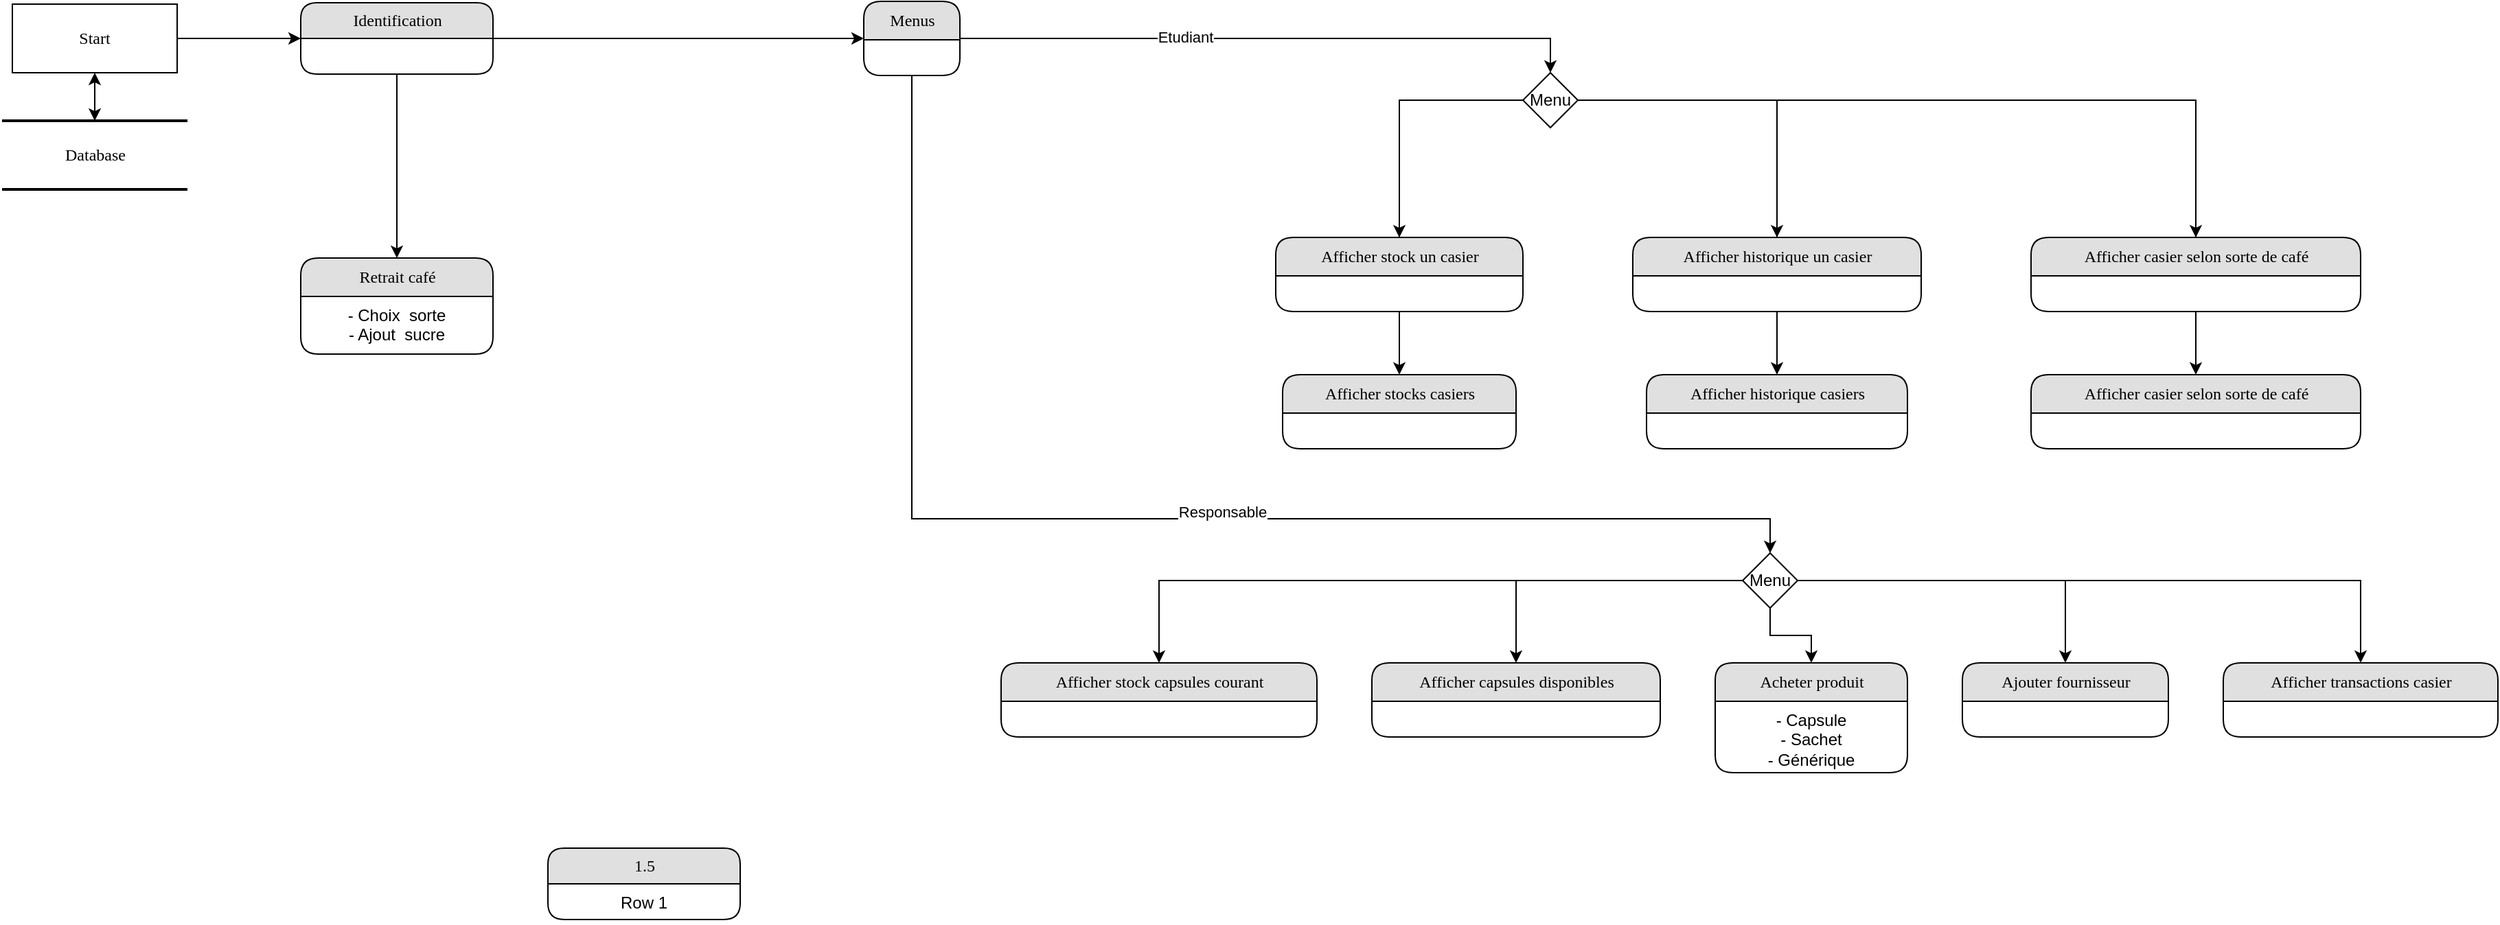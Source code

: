 <mxfile version="16.2.7" type="github"><diagram name="Page-1" id="52a04d89-c75d-2922-d76d-85b35f80e030"><mxGraphModel dx="1354" dy="702" grid="1" gridSize="10" guides="1" tooltips="1" connect="1" arrows="1" fold="1" page="1" pageScale="1" pageWidth="1100" pageHeight="850" background="none" math="0" shadow="0"><root><mxCell id="0"/><mxCell id="1" parent="0"/><mxCell id="21ea969265ad0168-30" value="Database" style="html=1;rounded=0;shadow=0;comic=0;labelBackgroundColor=none;strokeWidth=2;fontFamily=Verdana;fontSize=12;align=center;shape=mxgraph.ios7ui.horLines;" parent="1" vertex="1"><mxGeometry x="52.5" y="140" width="135" height="50" as="geometry"/></mxCell><mxCell id="ghssf0lfdrO3VwwcNNX7-7" style="edgeStyle=orthogonalEdgeStyle;rounded=0;orthogonalLoop=1;jettySize=auto;html=1;exitX=1;exitY=0.5;exitDx=0;exitDy=0;entryX=0;entryY=0.5;entryDx=0;entryDy=0;" edge="1" parent="1" source="17472293e6e8944d-30" target="ghssf0lfdrO3VwwcNNX7-4"><mxGeometry relative="1" as="geometry"/></mxCell><mxCell id="ghssf0lfdrO3VwwcNNX7-58" value="" style="edgeStyle=orthogonalEdgeStyle;rounded=0;orthogonalLoop=1;jettySize=auto;html=1;startArrow=classic;startFill=1;" edge="1" parent="1" source="17472293e6e8944d-30" target="21ea969265ad0168-30"><mxGeometry relative="1" as="geometry"/></mxCell><mxCell id="17472293e6e8944d-30" value="Start" style="whiteSpace=wrap;html=1;rounded=0;shadow=0;comic=0;labelBackgroundColor=none;strokeWidth=1;fontFamily=Verdana;fontSize=12;align=center;" parent="1" vertex="1"><mxGeometry x="60" y="55" width="120" height="50" as="geometry"/></mxCell><mxCell id="ghssf0lfdrO3VwwcNNX7-2" value="1.5" style="swimlane;html=1;fontStyle=0;childLayout=stackLayout;horizontal=1;startSize=26;fillColor=#e0e0e0;horizontalStack=0;resizeParent=1;resizeLast=0;collapsible=1;marginBottom=0;swimlaneFillColor=#ffffff;align=center;rounded=1;shadow=0;comic=0;labelBackgroundColor=none;strokeWidth=1;fontFamily=Verdana;fontSize=12;autosize=1;resizeHeight=1;" vertex="1" parent="1"><mxGeometry x="450" y="670" width="140" height="52" as="geometry"><mxRectangle x="430" y="54" width="50" height="26" as="alternateBounds"/></mxGeometry></mxCell><mxCell id="ghssf0lfdrO3VwwcNNX7-3" value="Row 1" style="text;html=1;strokeColor=none;fillColor=none;spacingLeft=4;spacingRight=4;whiteSpace=wrap;overflow=hidden;rotatable=0;points=[[0,0.5],[1,0.5]];portConstraint=eastwest;align=center;autosize=1;" vertex="1" parent="ghssf0lfdrO3VwwcNNX7-2"><mxGeometry y="26" width="140" height="26" as="geometry"/></mxCell><mxCell id="ghssf0lfdrO3VwwcNNX7-8" style="edgeStyle=orthogonalEdgeStyle;rounded=0;orthogonalLoop=1;jettySize=auto;html=1;exitX=1;exitY=0.5;exitDx=0;exitDy=0;entryX=0;entryY=0.5;entryDx=0;entryDy=0;" edge="1" parent="1" source="ghssf0lfdrO3VwwcNNX7-4" target="ghssf0lfdrO3VwwcNNX7-27"><mxGeometry relative="1" as="geometry"><mxPoint x="520" y="80" as="targetPoint"/></mxGeometry></mxCell><mxCell id="ghssf0lfdrO3VwwcNNX7-63" style="edgeStyle=orthogonalEdgeStyle;rounded=0;orthogonalLoop=1;jettySize=auto;html=1;exitX=0.5;exitY=1;exitDx=0;exitDy=0;startArrow=none;startFill=0;" edge="1" parent="1" source="ghssf0lfdrO3VwwcNNX7-4" target="ghssf0lfdrO3VwwcNNX7-61"><mxGeometry relative="1" as="geometry"/></mxCell><mxCell id="ghssf0lfdrO3VwwcNNX7-4" value="Identification" style="swimlane;html=1;fontStyle=0;childLayout=stackLayout;horizontal=1;startSize=26;fillColor=#e0e0e0;horizontalStack=0;resizeParent=1;resizeLast=0;collapsible=1;marginBottom=0;swimlaneFillColor=#ffffff;align=center;rounded=1;shadow=0;comic=0;labelBackgroundColor=none;strokeWidth=1;fontFamily=Verdana;fontSize=12" vertex="1" parent="1"><mxGeometry x="270" y="54" width="140" height="52" as="geometry"><mxRectangle x="430" y="54" width="50" height="26" as="alternateBounds"/></mxGeometry></mxCell><mxCell id="ghssf0lfdrO3VwwcNNX7-16" value="&lt;div&gt;Afficher stock capsules courant&lt;/div&gt;" style="swimlane;html=1;fontStyle=0;childLayout=stackLayout;horizontal=1;startSize=28;fillColor=#e0e0e0;horizontalStack=0;resizeParent=1;resizeLast=0;collapsible=1;marginBottom=0;swimlaneFillColor=#ffffff;align=center;rounded=1;shadow=0;comic=0;labelBackgroundColor=none;strokeWidth=1;fontFamily=Verdana;fontSize=12;autosize=1;resizeHeight=1;" vertex="1" parent="1"><mxGeometry x="780" y="535" width="230" height="54" as="geometry"><mxRectangle x="430" y="54" width="50" height="26" as="alternateBounds"/></mxGeometry></mxCell><mxCell id="ghssf0lfdrO3VwwcNNX7-18" value="Afficher capsules disponibles" style="swimlane;html=1;fontStyle=0;childLayout=stackLayout;horizontal=1;startSize=28;fillColor=#e0e0e0;horizontalStack=0;resizeParent=1;resizeLast=0;collapsible=1;marginBottom=0;swimlaneFillColor=#ffffff;align=center;rounded=1;shadow=0;comic=0;labelBackgroundColor=none;strokeWidth=1;fontFamily=Verdana;fontSize=12;autosize=1;resizeHeight=1;" vertex="1" parent="1"><mxGeometry x="1050" y="535" width="210" height="54" as="geometry"><mxRectangle x="430" y="54" width="50" height="26" as="alternateBounds"/></mxGeometry></mxCell><mxCell id="ghssf0lfdrO3VwwcNNX7-20" value="Acheter produit" style="swimlane;html=1;fontStyle=0;childLayout=stackLayout;horizontal=1;startSize=28;fillColor=#e0e0e0;horizontalStack=0;resizeParent=1;resizeLast=0;collapsible=1;marginBottom=0;swimlaneFillColor=#ffffff;align=center;rounded=1;shadow=0;comic=0;labelBackgroundColor=none;strokeWidth=1;fontFamily=Verdana;fontSize=12;autosize=1;resizeHeight=1;" vertex="1" parent="1"><mxGeometry x="1300" y="535" width="140" height="80" as="geometry"><mxRectangle x="430" y="54" width="50" height="26" as="alternateBounds"/></mxGeometry></mxCell><mxCell id="ghssf0lfdrO3VwwcNNX7-50" value="&lt;div&gt;- Capsule&lt;/div&gt;&lt;div&gt;- Sachet&lt;/div&gt;&lt;div&gt;- Générique&lt;br&gt;&lt;/div&gt;" style="text;html=1;strokeColor=none;fillColor=none;spacingLeft=4;spacingRight=4;whiteSpace=wrap;overflow=hidden;rotatable=0;points=[[0,0.5],[1,0.5]];portConstraint=eastwest;align=center;autosize=1;resizeHeight=1;resizeWidth=1;" vertex="1" parent="ghssf0lfdrO3VwwcNNX7-20"><mxGeometry y="28" width="140" height="52" as="geometry"/></mxCell><mxCell id="ghssf0lfdrO3VwwcNNX7-23" value="Ajouter fournisseur" style="swimlane;html=1;fontStyle=0;childLayout=stackLayout;horizontal=1;startSize=28;fillColor=#e0e0e0;horizontalStack=0;resizeParent=1;resizeLast=0;collapsible=1;marginBottom=0;swimlaneFillColor=#ffffff;align=center;rounded=1;shadow=0;comic=0;labelBackgroundColor=none;strokeWidth=1;fontFamily=Verdana;fontSize=12;autosize=1;resizeHeight=1;" vertex="1" parent="1"><mxGeometry x="1480" y="535" width="150" height="54" as="geometry"><mxRectangle x="430" y="54" width="50" height="26" as="alternateBounds"/></mxGeometry></mxCell><mxCell id="ghssf0lfdrO3VwwcNNX7-25" value="Afficher transactions casier" style="swimlane;html=1;fontStyle=0;childLayout=stackLayout;horizontal=1;startSize=28;fillColor=#e0e0e0;horizontalStack=0;resizeParent=1;resizeLast=0;collapsible=1;marginBottom=0;swimlaneFillColor=#ffffff;align=center;rounded=1;shadow=0;comic=0;labelBackgroundColor=none;strokeWidth=1;fontFamily=Verdana;fontSize=12;autosize=1;resizeHeight=1;" vertex="1" parent="1"><mxGeometry x="1670" y="535" width="200" height="54" as="geometry"><mxRectangle x="430" y="54" width="50" height="26" as="alternateBounds"/></mxGeometry></mxCell><mxCell id="ghssf0lfdrO3VwwcNNX7-29" style="edgeStyle=orthogonalEdgeStyle;rounded=0;orthogonalLoop=1;jettySize=auto;html=1;exitX=0.5;exitY=1;exitDx=0;exitDy=0;entryX=0.5;entryY=0;entryDx=0;entryDy=0;" edge="1" parent="1" source="ghssf0lfdrO3VwwcNNX7-27" target="ghssf0lfdrO3VwwcNNX7-33"><mxGeometry relative="1" as="geometry"><mxPoint x="590" y="200" as="targetPoint"/><Array as="points"><mxPoint x="715" y="430"/><mxPoint x="1340" y="430"/></Array></mxGeometry></mxCell><mxCell id="ghssf0lfdrO3VwwcNNX7-30" value="Responsable" style="edgeLabel;html=1;align=center;verticalAlign=middle;resizable=0;points=[];" vertex="1" connectable="0" parent="ghssf0lfdrO3VwwcNNX7-29"><mxGeometry x="-0.226" y="1" relative="1" as="geometry"><mxPoint x="172" y="-4" as="offset"/></mxGeometry></mxCell><mxCell id="ghssf0lfdrO3VwwcNNX7-31" style="edgeStyle=orthogonalEdgeStyle;rounded=0;orthogonalLoop=1;jettySize=auto;html=1;exitX=1;exitY=0.5;exitDx=0;exitDy=0;entryX=0.5;entryY=0;entryDx=0;entryDy=0;" edge="1" parent="1" source="ghssf0lfdrO3VwwcNNX7-27" target="ghssf0lfdrO3VwwcNNX7-39"><mxGeometry relative="1" as="geometry"><mxPoint x="1200" y="80" as="targetPoint"/></mxGeometry></mxCell><mxCell id="ghssf0lfdrO3VwwcNNX7-32" value="&lt;div&gt;Etudiant&lt;/div&gt;" style="edgeLabel;html=1;align=center;verticalAlign=middle;resizable=0;points=[];" vertex="1" connectable="0" parent="ghssf0lfdrO3VwwcNNX7-31"><mxGeometry x="-0.28" y="1" relative="1" as="geometry"><mxPoint as="offset"/></mxGeometry></mxCell><mxCell id="ghssf0lfdrO3VwwcNNX7-27" value="Menus" style="swimlane;html=1;fontStyle=0;childLayout=stackLayout;horizontal=1;startSize=28;fillColor=#e0e0e0;horizontalStack=0;resizeParent=1;resizeLast=0;collapsible=1;marginBottom=0;swimlaneFillColor=#ffffff;align=center;rounded=1;shadow=0;comic=0;labelBackgroundColor=none;strokeWidth=1;fontFamily=Verdana;fontSize=12;autosize=1;resizeHeight=1;" vertex="1" parent="1"><mxGeometry x="680" y="53" width="70" height="54" as="geometry"><mxRectangle x="430" y="54" width="50" height="26" as="alternateBounds"/></mxGeometry></mxCell><mxCell id="ghssf0lfdrO3VwwcNNX7-34" style="edgeStyle=orthogonalEdgeStyle;rounded=0;orthogonalLoop=1;jettySize=auto;html=1;exitX=0;exitY=0.5;exitDx=0;exitDy=0;" edge="1" parent="1" source="ghssf0lfdrO3VwwcNNX7-33" target="ghssf0lfdrO3VwwcNNX7-16"><mxGeometry relative="1" as="geometry"/></mxCell><mxCell id="ghssf0lfdrO3VwwcNNX7-35" style="edgeStyle=orthogonalEdgeStyle;rounded=0;orthogonalLoop=1;jettySize=auto;html=1;exitX=0;exitY=0.5;exitDx=0;exitDy=0;entryX=0.5;entryY=0;entryDx=0;entryDy=0;" edge="1" parent="1" source="ghssf0lfdrO3VwwcNNX7-33" target="ghssf0lfdrO3VwwcNNX7-18"><mxGeometry relative="1" as="geometry"/></mxCell><mxCell id="ghssf0lfdrO3VwwcNNX7-36" style="edgeStyle=orthogonalEdgeStyle;rounded=0;orthogonalLoop=1;jettySize=auto;html=1;exitX=0.5;exitY=1;exitDx=0;exitDy=0;" edge="1" parent="1" source="ghssf0lfdrO3VwwcNNX7-33" target="ghssf0lfdrO3VwwcNNX7-20"><mxGeometry relative="1" as="geometry"/></mxCell><mxCell id="ghssf0lfdrO3VwwcNNX7-37" style="edgeStyle=orthogonalEdgeStyle;rounded=0;orthogonalLoop=1;jettySize=auto;html=1;exitX=1;exitY=0.5;exitDx=0;exitDy=0;entryX=0.5;entryY=0;entryDx=0;entryDy=0;" edge="1" parent="1" source="ghssf0lfdrO3VwwcNNX7-33" target="ghssf0lfdrO3VwwcNNX7-23"><mxGeometry relative="1" as="geometry"/></mxCell><mxCell id="ghssf0lfdrO3VwwcNNX7-38" style="edgeStyle=orthogonalEdgeStyle;rounded=0;orthogonalLoop=1;jettySize=auto;html=1;exitX=1;exitY=0.5;exitDx=0;exitDy=0;entryX=0.5;entryY=0;entryDx=0;entryDy=0;" edge="1" parent="1" source="ghssf0lfdrO3VwwcNNX7-33" target="ghssf0lfdrO3VwwcNNX7-25"><mxGeometry relative="1" as="geometry"/></mxCell><mxCell id="ghssf0lfdrO3VwwcNNX7-33" value="Menu" style="rhombus;whiteSpace=wrap;html=1;" vertex="1" parent="1"><mxGeometry x="1320" y="455" width="40" height="40" as="geometry"/></mxCell><mxCell id="ghssf0lfdrO3VwwcNNX7-51" style="edgeStyle=orthogonalEdgeStyle;rounded=0;orthogonalLoop=1;jettySize=auto;html=1;exitX=0;exitY=0.5;exitDx=0;exitDy=0;entryX=0.5;entryY=0;entryDx=0;entryDy=0;" edge="1" parent="1" source="ghssf0lfdrO3VwwcNNX7-39" target="ghssf0lfdrO3VwwcNNX7-41"><mxGeometry relative="1" as="geometry"/></mxCell><mxCell id="ghssf0lfdrO3VwwcNNX7-52" style="edgeStyle=orthogonalEdgeStyle;rounded=0;orthogonalLoop=1;jettySize=auto;html=1;exitX=0;exitY=0.5;exitDx=0;exitDy=0;entryX=0.5;entryY=0;entryDx=0;entryDy=0;" edge="1" parent="1" source="ghssf0lfdrO3VwwcNNX7-39" target="ghssf0lfdrO3VwwcNNX7-43"><mxGeometry relative="1" as="geometry"/></mxCell><mxCell id="ghssf0lfdrO3VwwcNNX7-53" style="edgeStyle=orthogonalEdgeStyle;rounded=0;orthogonalLoop=1;jettySize=auto;html=1;exitX=1;exitY=0.5;exitDx=0;exitDy=0;entryX=0.5;entryY=0;entryDx=0;entryDy=0;" edge="1" parent="1" source="ghssf0lfdrO3VwwcNNX7-39" target="ghssf0lfdrO3VwwcNNX7-47"><mxGeometry relative="1" as="geometry"/></mxCell><mxCell id="ghssf0lfdrO3VwwcNNX7-54" style="edgeStyle=orthogonalEdgeStyle;rounded=0;orthogonalLoop=1;jettySize=auto;html=1;exitX=1;exitY=0.5;exitDx=0;exitDy=0;" edge="1" parent="1" source="ghssf0lfdrO3VwwcNNX7-39" target="ghssf0lfdrO3VwwcNNX7-45"><mxGeometry relative="1" as="geometry"/></mxCell><mxCell id="ghssf0lfdrO3VwwcNNX7-55" style="edgeStyle=orthogonalEdgeStyle;rounded=0;orthogonalLoop=1;jettySize=auto;html=1;exitX=1;exitY=0.5;exitDx=0;exitDy=0;entryX=0.5;entryY=0;entryDx=0;entryDy=0;" edge="1" parent="1" source="ghssf0lfdrO3VwwcNNX7-39" target="ghssf0lfdrO3VwwcNNX7-49"><mxGeometry relative="1" as="geometry"/></mxCell><mxCell id="ghssf0lfdrO3VwwcNNX7-56" style="edgeStyle=orthogonalEdgeStyle;rounded=0;orthogonalLoop=1;jettySize=auto;html=1;exitX=1;exitY=0.5;exitDx=0;exitDy=0;entryX=0.5;entryY=0;entryDx=0;entryDy=0;" edge="1" parent="1" source="ghssf0lfdrO3VwwcNNX7-39" target="ghssf0lfdrO3VwwcNNX7-48"><mxGeometry relative="1" as="geometry"/></mxCell><mxCell id="ghssf0lfdrO3VwwcNNX7-39" value="Menu" style="rhombus;whiteSpace=wrap;html=1;" vertex="1" parent="1"><mxGeometry x="1160" y="105" width="40" height="40" as="geometry"/></mxCell><mxCell id="ghssf0lfdrO3VwwcNNX7-41" value="Afficher stock un casier" style="swimlane;html=1;fontStyle=0;childLayout=stackLayout;horizontal=1;startSize=28;fillColor=#e0e0e0;horizontalStack=0;resizeParent=1;resizeLast=0;collapsible=1;marginBottom=0;swimlaneFillColor=#ffffff;align=center;rounded=1;shadow=0;comic=0;labelBackgroundColor=none;strokeWidth=1;fontFamily=Verdana;fontSize=12;autosize=1;resizeHeight=1;" vertex="1" parent="1"><mxGeometry x="980" y="225" width="180" height="54" as="geometry"><mxRectangle x="430" y="54" width="50" height="26" as="alternateBounds"/></mxGeometry></mxCell><mxCell id="ghssf0lfdrO3VwwcNNX7-43" value="Afficher stocks casiers" style="swimlane;html=1;fontStyle=0;childLayout=stackLayout;horizontal=1;startSize=28;fillColor=#e0e0e0;horizontalStack=0;resizeParent=1;resizeLast=0;collapsible=1;marginBottom=0;swimlaneFillColor=#ffffff;align=center;rounded=1;shadow=0;comic=0;labelBackgroundColor=none;strokeWidth=1;fontFamily=Verdana;fontSize=12;autosize=1;resizeHeight=1;" vertex="1" parent="1"><mxGeometry x="985" y="325" width="170" height="54" as="geometry"><mxRectangle x="430" y="54" width="50" height="26" as="alternateBounds"/></mxGeometry></mxCell><mxCell id="ghssf0lfdrO3VwwcNNX7-45" value="Afficher historique un casier" style="swimlane;html=1;fontStyle=0;childLayout=stackLayout;horizontal=1;startSize=28;fillColor=#e0e0e0;horizontalStack=0;resizeParent=1;resizeLast=0;collapsible=1;marginBottom=0;swimlaneFillColor=#ffffff;align=center;rounded=1;shadow=0;comic=0;labelBackgroundColor=none;strokeWidth=1;fontFamily=Verdana;fontSize=12;autosize=1;resizeHeight=1;" vertex="1" parent="1"><mxGeometry x="1240" y="225" width="210" height="54" as="geometry"><mxRectangle x="430" y="54" width="50" height="26" as="alternateBounds"/></mxGeometry></mxCell><mxCell id="ghssf0lfdrO3VwwcNNX7-47" value="Afficher historique casiers" style="swimlane;html=1;fontStyle=0;childLayout=stackLayout;horizontal=1;startSize=28;fillColor=#e0e0e0;horizontalStack=0;resizeParent=1;resizeLast=0;collapsible=1;marginBottom=0;swimlaneFillColor=#ffffff;align=center;rounded=1;shadow=0;comic=0;labelBackgroundColor=none;strokeWidth=1;fontFamily=Verdana;fontSize=12;autosize=1;resizeHeight=1;" vertex="1" parent="1"><mxGeometry x="1250" y="325" width="190" height="54" as="geometry"><mxRectangle x="430" y="54" width="50" height="26" as="alternateBounds"/></mxGeometry></mxCell><mxCell id="ghssf0lfdrO3VwwcNNX7-48" value="Afficher casier selon sorte de café" style="swimlane;html=1;fontStyle=0;childLayout=stackLayout;horizontal=1;startSize=28;fillColor=#e0e0e0;horizontalStack=0;resizeParent=1;resizeLast=0;collapsible=1;marginBottom=0;swimlaneFillColor=#ffffff;align=center;rounded=1;shadow=0;comic=0;labelBackgroundColor=none;strokeWidth=1;fontFamily=Verdana;fontSize=12;autosize=1;resizeHeight=1;" vertex="1" parent="1"><mxGeometry x="1530" y="225" width="240" height="54" as="geometry"><mxRectangle x="430" y="54" width="50" height="26" as="alternateBounds"/></mxGeometry></mxCell><mxCell id="ghssf0lfdrO3VwwcNNX7-49" value="Afficher casier selon sorte de café" style="swimlane;html=1;fontStyle=0;childLayout=stackLayout;horizontal=1;startSize=28;fillColor=#e0e0e0;horizontalStack=0;resizeParent=1;resizeLast=0;collapsible=1;marginBottom=0;swimlaneFillColor=#ffffff;align=center;rounded=1;shadow=0;comic=0;labelBackgroundColor=none;strokeWidth=1;fontFamily=Verdana;fontSize=12;autosize=1;resizeHeight=1;" vertex="1" parent="1"><mxGeometry x="1530" y="325" width="240" height="54" as="geometry"><mxRectangle x="430" y="54" width="50" height="26" as="alternateBounds"/></mxGeometry></mxCell><mxCell id="ghssf0lfdrO3VwwcNNX7-61" value="Retrait café" style="swimlane;html=1;fontStyle=0;childLayout=stackLayout;horizontal=1;startSize=28;fillColor=#e0e0e0;horizontalStack=0;resizeParent=1;resizeLast=0;collapsible=1;marginBottom=0;swimlaneFillColor=#ffffff;align=center;rounded=1;shadow=0;comic=0;labelBackgroundColor=none;strokeWidth=1;fontFamily=Verdana;fontSize=12;autosize=1;resizeHeight=1;" vertex="1" parent="1"><mxGeometry x="270" y="240" width="140" height="70" as="geometry"><mxRectangle x="430" y="54" width="50" height="26" as="alternateBounds"/></mxGeometry></mxCell><mxCell id="ghssf0lfdrO3VwwcNNX7-62" value="&lt;div&gt;- Choix&amp;nbsp; sorte&lt;/div&gt;&lt;div&gt;- Ajout&amp;nbsp; sucre&lt;br&gt;&lt;/div&gt;" style="text;html=1;strokeColor=none;fillColor=none;spacingLeft=4;spacingRight=4;whiteSpace=wrap;overflow=hidden;rotatable=0;points=[[0,0.5],[1,0.5]];portConstraint=eastwest;align=center;autosize=1;" vertex="1" parent="ghssf0lfdrO3VwwcNNX7-61"><mxGeometry y="28" width="140" height="42" as="geometry"/></mxCell></root></mxGraphModel></diagram></mxfile>